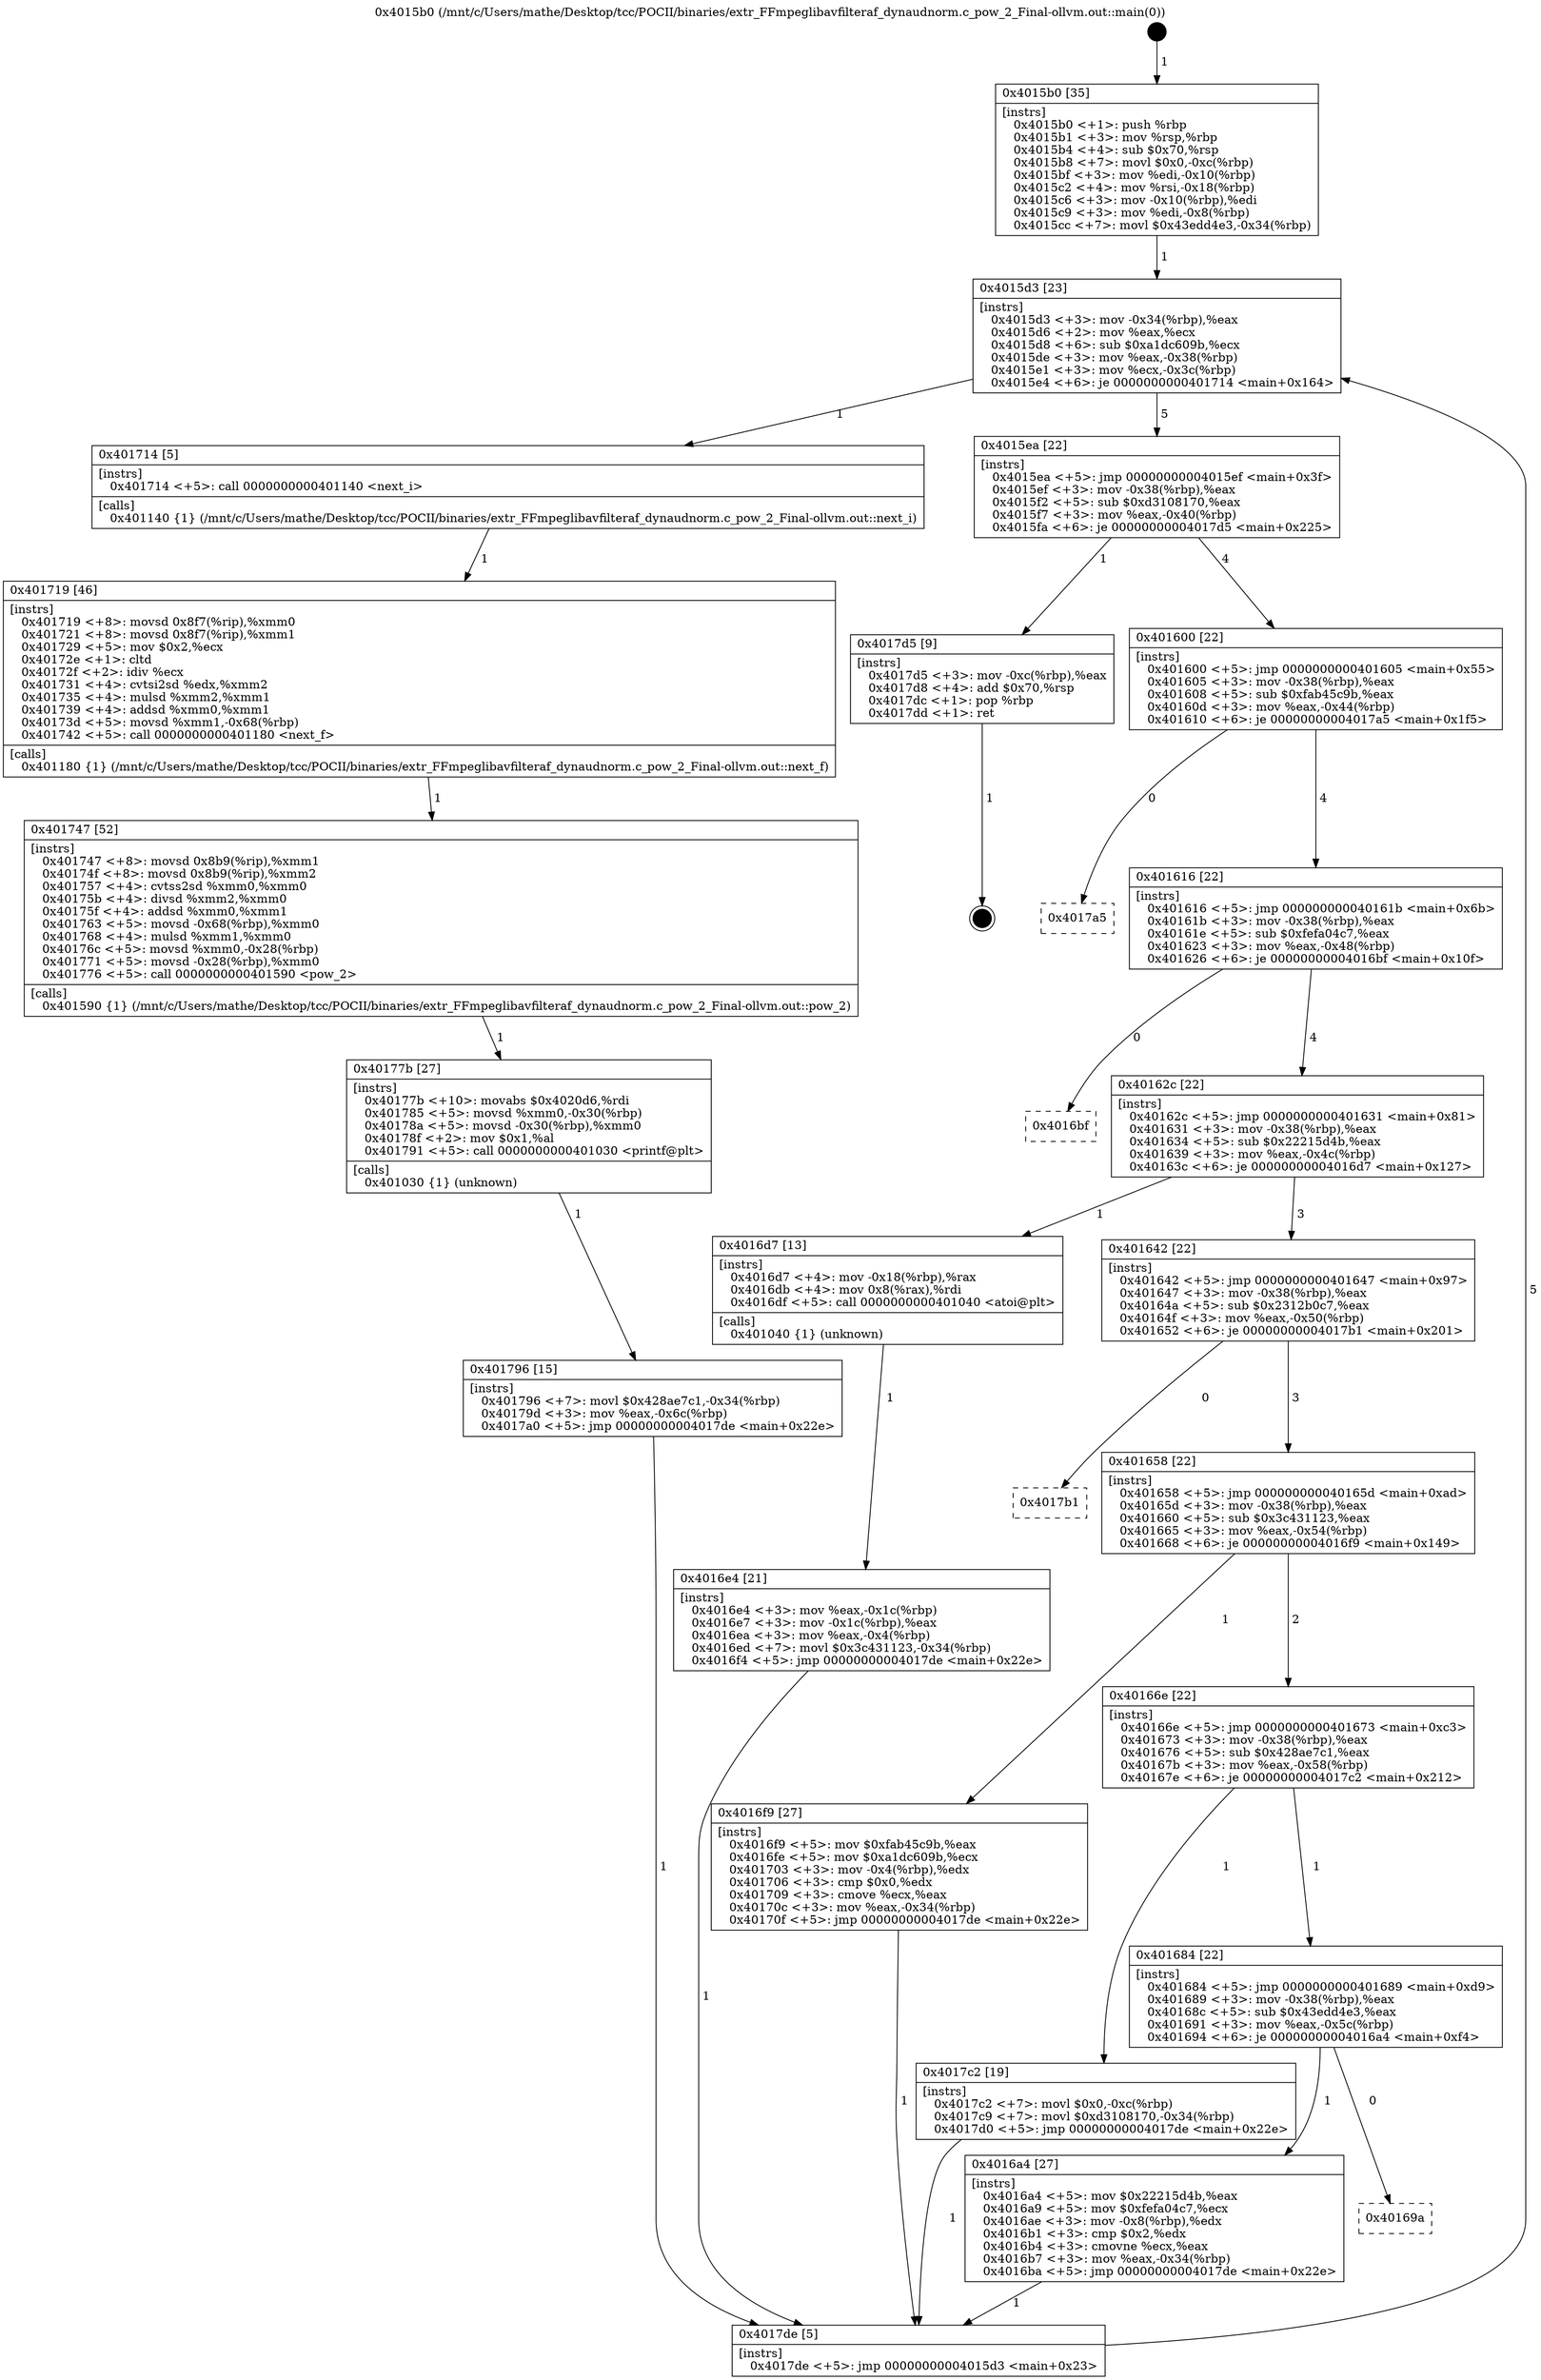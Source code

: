 digraph "0x4015b0" {
  label = "0x4015b0 (/mnt/c/Users/mathe/Desktop/tcc/POCII/binaries/extr_FFmpeglibavfilteraf_dynaudnorm.c_pow_2_Final-ollvm.out::main(0))"
  labelloc = "t"
  node[shape=record]

  Entry [label="",width=0.3,height=0.3,shape=circle,fillcolor=black,style=filled]
  "0x4015d3" [label="{
     0x4015d3 [23]\l
     | [instrs]\l
     &nbsp;&nbsp;0x4015d3 \<+3\>: mov -0x34(%rbp),%eax\l
     &nbsp;&nbsp;0x4015d6 \<+2\>: mov %eax,%ecx\l
     &nbsp;&nbsp;0x4015d8 \<+6\>: sub $0xa1dc609b,%ecx\l
     &nbsp;&nbsp;0x4015de \<+3\>: mov %eax,-0x38(%rbp)\l
     &nbsp;&nbsp;0x4015e1 \<+3\>: mov %ecx,-0x3c(%rbp)\l
     &nbsp;&nbsp;0x4015e4 \<+6\>: je 0000000000401714 \<main+0x164\>\l
  }"]
  "0x401714" [label="{
     0x401714 [5]\l
     | [instrs]\l
     &nbsp;&nbsp;0x401714 \<+5\>: call 0000000000401140 \<next_i\>\l
     | [calls]\l
     &nbsp;&nbsp;0x401140 \{1\} (/mnt/c/Users/mathe/Desktop/tcc/POCII/binaries/extr_FFmpeglibavfilteraf_dynaudnorm.c_pow_2_Final-ollvm.out::next_i)\l
  }"]
  "0x4015ea" [label="{
     0x4015ea [22]\l
     | [instrs]\l
     &nbsp;&nbsp;0x4015ea \<+5\>: jmp 00000000004015ef \<main+0x3f\>\l
     &nbsp;&nbsp;0x4015ef \<+3\>: mov -0x38(%rbp),%eax\l
     &nbsp;&nbsp;0x4015f2 \<+5\>: sub $0xd3108170,%eax\l
     &nbsp;&nbsp;0x4015f7 \<+3\>: mov %eax,-0x40(%rbp)\l
     &nbsp;&nbsp;0x4015fa \<+6\>: je 00000000004017d5 \<main+0x225\>\l
  }"]
  Exit [label="",width=0.3,height=0.3,shape=circle,fillcolor=black,style=filled,peripheries=2]
  "0x4017d5" [label="{
     0x4017d5 [9]\l
     | [instrs]\l
     &nbsp;&nbsp;0x4017d5 \<+3\>: mov -0xc(%rbp),%eax\l
     &nbsp;&nbsp;0x4017d8 \<+4\>: add $0x70,%rsp\l
     &nbsp;&nbsp;0x4017dc \<+1\>: pop %rbp\l
     &nbsp;&nbsp;0x4017dd \<+1\>: ret\l
  }"]
  "0x401600" [label="{
     0x401600 [22]\l
     | [instrs]\l
     &nbsp;&nbsp;0x401600 \<+5\>: jmp 0000000000401605 \<main+0x55\>\l
     &nbsp;&nbsp;0x401605 \<+3\>: mov -0x38(%rbp),%eax\l
     &nbsp;&nbsp;0x401608 \<+5\>: sub $0xfab45c9b,%eax\l
     &nbsp;&nbsp;0x40160d \<+3\>: mov %eax,-0x44(%rbp)\l
     &nbsp;&nbsp;0x401610 \<+6\>: je 00000000004017a5 \<main+0x1f5\>\l
  }"]
  "0x401796" [label="{
     0x401796 [15]\l
     | [instrs]\l
     &nbsp;&nbsp;0x401796 \<+7\>: movl $0x428ae7c1,-0x34(%rbp)\l
     &nbsp;&nbsp;0x40179d \<+3\>: mov %eax,-0x6c(%rbp)\l
     &nbsp;&nbsp;0x4017a0 \<+5\>: jmp 00000000004017de \<main+0x22e\>\l
  }"]
  "0x4017a5" [label="{
     0x4017a5\l
  }", style=dashed]
  "0x401616" [label="{
     0x401616 [22]\l
     | [instrs]\l
     &nbsp;&nbsp;0x401616 \<+5\>: jmp 000000000040161b \<main+0x6b\>\l
     &nbsp;&nbsp;0x40161b \<+3\>: mov -0x38(%rbp),%eax\l
     &nbsp;&nbsp;0x40161e \<+5\>: sub $0xfefa04c7,%eax\l
     &nbsp;&nbsp;0x401623 \<+3\>: mov %eax,-0x48(%rbp)\l
     &nbsp;&nbsp;0x401626 \<+6\>: je 00000000004016bf \<main+0x10f\>\l
  }"]
  "0x40177b" [label="{
     0x40177b [27]\l
     | [instrs]\l
     &nbsp;&nbsp;0x40177b \<+10\>: movabs $0x4020d6,%rdi\l
     &nbsp;&nbsp;0x401785 \<+5\>: movsd %xmm0,-0x30(%rbp)\l
     &nbsp;&nbsp;0x40178a \<+5\>: movsd -0x30(%rbp),%xmm0\l
     &nbsp;&nbsp;0x40178f \<+2\>: mov $0x1,%al\l
     &nbsp;&nbsp;0x401791 \<+5\>: call 0000000000401030 \<printf@plt\>\l
     | [calls]\l
     &nbsp;&nbsp;0x401030 \{1\} (unknown)\l
  }"]
  "0x4016bf" [label="{
     0x4016bf\l
  }", style=dashed]
  "0x40162c" [label="{
     0x40162c [22]\l
     | [instrs]\l
     &nbsp;&nbsp;0x40162c \<+5\>: jmp 0000000000401631 \<main+0x81\>\l
     &nbsp;&nbsp;0x401631 \<+3\>: mov -0x38(%rbp),%eax\l
     &nbsp;&nbsp;0x401634 \<+5\>: sub $0x22215d4b,%eax\l
     &nbsp;&nbsp;0x401639 \<+3\>: mov %eax,-0x4c(%rbp)\l
     &nbsp;&nbsp;0x40163c \<+6\>: je 00000000004016d7 \<main+0x127\>\l
  }"]
  "0x401747" [label="{
     0x401747 [52]\l
     | [instrs]\l
     &nbsp;&nbsp;0x401747 \<+8\>: movsd 0x8b9(%rip),%xmm1\l
     &nbsp;&nbsp;0x40174f \<+8\>: movsd 0x8b9(%rip),%xmm2\l
     &nbsp;&nbsp;0x401757 \<+4\>: cvtss2sd %xmm0,%xmm0\l
     &nbsp;&nbsp;0x40175b \<+4\>: divsd %xmm2,%xmm0\l
     &nbsp;&nbsp;0x40175f \<+4\>: addsd %xmm0,%xmm1\l
     &nbsp;&nbsp;0x401763 \<+5\>: movsd -0x68(%rbp),%xmm0\l
     &nbsp;&nbsp;0x401768 \<+4\>: mulsd %xmm1,%xmm0\l
     &nbsp;&nbsp;0x40176c \<+5\>: movsd %xmm0,-0x28(%rbp)\l
     &nbsp;&nbsp;0x401771 \<+5\>: movsd -0x28(%rbp),%xmm0\l
     &nbsp;&nbsp;0x401776 \<+5\>: call 0000000000401590 \<pow_2\>\l
     | [calls]\l
     &nbsp;&nbsp;0x401590 \{1\} (/mnt/c/Users/mathe/Desktop/tcc/POCII/binaries/extr_FFmpeglibavfilteraf_dynaudnorm.c_pow_2_Final-ollvm.out::pow_2)\l
  }"]
  "0x4016d7" [label="{
     0x4016d7 [13]\l
     | [instrs]\l
     &nbsp;&nbsp;0x4016d7 \<+4\>: mov -0x18(%rbp),%rax\l
     &nbsp;&nbsp;0x4016db \<+4\>: mov 0x8(%rax),%rdi\l
     &nbsp;&nbsp;0x4016df \<+5\>: call 0000000000401040 \<atoi@plt\>\l
     | [calls]\l
     &nbsp;&nbsp;0x401040 \{1\} (unknown)\l
  }"]
  "0x401642" [label="{
     0x401642 [22]\l
     | [instrs]\l
     &nbsp;&nbsp;0x401642 \<+5\>: jmp 0000000000401647 \<main+0x97\>\l
     &nbsp;&nbsp;0x401647 \<+3\>: mov -0x38(%rbp),%eax\l
     &nbsp;&nbsp;0x40164a \<+5\>: sub $0x2312b0c7,%eax\l
     &nbsp;&nbsp;0x40164f \<+3\>: mov %eax,-0x50(%rbp)\l
     &nbsp;&nbsp;0x401652 \<+6\>: je 00000000004017b1 \<main+0x201\>\l
  }"]
  "0x401719" [label="{
     0x401719 [46]\l
     | [instrs]\l
     &nbsp;&nbsp;0x401719 \<+8\>: movsd 0x8f7(%rip),%xmm0\l
     &nbsp;&nbsp;0x401721 \<+8\>: movsd 0x8f7(%rip),%xmm1\l
     &nbsp;&nbsp;0x401729 \<+5\>: mov $0x2,%ecx\l
     &nbsp;&nbsp;0x40172e \<+1\>: cltd\l
     &nbsp;&nbsp;0x40172f \<+2\>: idiv %ecx\l
     &nbsp;&nbsp;0x401731 \<+4\>: cvtsi2sd %edx,%xmm2\l
     &nbsp;&nbsp;0x401735 \<+4\>: mulsd %xmm2,%xmm1\l
     &nbsp;&nbsp;0x401739 \<+4\>: addsd %xmm0,%xmm1\l
     &nbsp;&nbsp;0x40173d \<+5\>: movsd %xmm1,-0x68(%rbp)\l
     &nbsp;&nbsp;0x401742 \<+5\>: call 0000000000401180 \<next_f\>\l
     | [calls]\l
     &nbsp;&nbsp;0x401180 \{1\} (/mnt/c/Users/mathe/Desktop/tcc/POCII/binaries/extr_FFmpeglibavfilteraf_dynaudnorm.c_pow_2_Final-ollvm.out::next_f)\l
  }"]
  "0x4017b1" [label="{
     0x4017b1\l
  }", style=dashed]
  "0x401658" [label="{
     0x401658 [22]\l
     | [instrs]\l
     &nbsp;&nbsp;0x401658 \<+5\>: jmp 000000000040165d \<main+0xad\>\l
     &nbsp;&nbsp;0x40165d \<+3\>: mov -0x38(%rbp),%eax\l
     &nbsp;&nbsp;0x401660 \<+5\>: sub $0x3c431123,%eax\l
     &nbsp;&nbsp;0x401665 \<+3\>: mov %eax,-0x54(%rbp)\l
     &nbsp;&nbsp;0x401668 \<+6\>: je 00000000004016f9 \<main+0x149\>\l
  }"]
  "0x4016e4" [label="{
     0x4016e4 [21]\l
     | [instrs]\l
     &nbsp;&nbsp;0x4016e4 \<+3\>: mov %eax,-0x1c(%rbp)\l
     &nbsp;&nbsp;0x4016e7 \<+3\>: mov -0x1c(%rbp),%eax\l
     &nbsp;&nbsp;0x4016ea \<+3\>: mov %eax,-0x4(%rbp)\l
     &nbsp;&nbsp;0x4016ed \<+7\>: movl $0x3c431123,-0x34(%rbp)\l
     &nbsp;&nbsp;0x4016f4 \<+5\>: jmp 00000000004017de \<main+0x22e\>\l
  }"]
  "0x4016f9" [label="{
     0x4016f9 [27]\l
     | [instrs]\l
     &nbsp;&nbsp;0x4016f9 \<+5\>: mov $0xfab45c9b,%eax\l
     &nbsp;&nbsp;0x4016fe \<+5\>: mov $0xa1dc609b,%ecx\l
     &nbsp;&nbsp;0x401703 \<+3\>: mov -0x4(%rbp),%edx\l
     &nbsp;&nbsp;0x401706 \<+3\>: cmp $0x0,%edx\l
     &nbsp;&nbsp;0x401709 \<+3\>: cmove %ecx,%eax\l
     &nbsp;&nbsp;0x40170c \<+3\>: mov %eax,-0x34(%rbp)\l
     &nbsp;&nbsp;0x40170f \<+5\>: jmp 00000000004017de \<main+0x22e\>\l
  }"]
  "0x40166e" [label="{
     0x40166e [22]\l
     | [instrs]\l
     &nbsp;&nbsp;0x40166e \<+5\>: jmp 0000000000401673 \<main+0xc3\>\l
     &nbsp;&nbsp;0x401673 \<+3\>: mov -0x38(%rbp),%eax\l
     &nbsp;&nbsp;0x401676 \<+5\>: sub $0x428ae7c1,%eax\l
     &nbsp;&nbsp;0x40167b \<+3\>: mov %eax,-0x58(%rbp)\l
     &nbsp;&nbsp;0x40167e \<+6\>: je 00000000004017c2 \<main+0x212\>\l
  }"]
  "0x4015b0" [label="{
     0x4015b0 [35]\l
     | [instrs]\l
     &nbsp;&nbsp;0x4015b0 \<+1\>: push %rbp\l
     &nbsp;&nbsp;0x4015b1 \<+3\>: mov %rsp,%rbp\l
     &nbsp;&nbsp;0x4015b4 \<+4\>: sub $0x70,%rsp\l
     &nbsp;&nbsp;0x4015b8 \<+7\>: movl $0x0,-0xc(%rbp)\l
     &nbsp;&nbsp;0x4015bf \<+3\>: mov %edi,-0x10(%rbp)\l
     &nbsp;&nbsp;0x4015c2 \<+4\>: mov %rsi,-0x18(%rbp)\l
     &nbsp;&nbsp;0x4015c6 \<+3\>: mov -0x10(%rbp),%edi\l
     &nbsp;&nbsp;0x4015c9 \<+3\>: mov %edi,-0x8(%rbp)\l
     &nbsp;&nbsp;0x4015cc \<+7\>: movl $0x43edd4e3,-0x34(%rbp)\l
  }"]
  "0x4017c2" [label="{
     0x4017c2 [19]\l
     | [instrs]\l
     &nbsp;&nbsp;0x4017c2 \<+7\>: movl $0x0,-0xc(%rbp)\l
     &nbsp;&nbsp;0x4017c9 \<+7\>: movl $0xd3108170,-0x34(%rbp)\l
     &nbsp;&nbsp;0x4017d0 \<+5\>: jmp 00000000004017de \<main+0x22e\>\l
  }"]
  "0x401684" [label="{
     0x401684 [22]\l
     | [instrs]\l
     &nbsp;&nbsp;0x401684 \<+5\>: jmp 0000000000401689 \<main+0xd9\>\l
     &nbsp;&nbsp;0x401689 \<+3\>: mov -0x38(%rbp),%eax\l
     &nbsp;&nbsp;0x40168c \<+5\>: sub $0x43edd4e3,%eax\l
     &nbsp;&nbsp;0x401691 \<+3\>: mov %eax,-0x5c(%rbp)\l
     &nbsp;&nbsp;0x401694 \<+6\>: je 00000000004016a4 \<main+0xf4\>\l
  }"]
  "0x4017de" [label="{
     0x4017de [5]\l
     | [instrs]\l
     &nbsp;&nbsp;0x4017de \<+5\>: jmp 00000000004015d3 \<main+0x23\>\l
  }"]
  "0x4016a4" [label="{
     0x4016a4 [27]\l
     | [instrs]\l
     &nbsp;&nbsp;0x4016a4 \<+5\>: mov $0x22215d4b,%eax\l
     &nbsp;&nbsp;0x4016a9 \<+5\>: mov $0xfefa04c7,%ecx\l
     &nbsp;&nbsp;0x4016ae \<+3\>: mov -0x8(%rbp),%edx\l
     &nbsp;&nbsp;0x4016b1 \<+3\>: cmp $0x2,%edx\l
     &nbsp;&nbsp;0x4016b4 \<+3\>: cmovne %ecx,%eax\l
     &nbsp;&nbsp;0x4016b7 \<+3\>: mov %eax,-0x34(%rbp)\l
     &nbsp;&nbsp;0x4016ba \<+5\>: jmp 00000000004017de \<main+0x22e\>\l
  }"]
  "0x40169a" [label="{
     0x40169a\l
  }", style=dashed]
  Entry -> "0x4015b0" [label=" 1"]
  "0x4015d3" -> "0x401714" [label=" 1"]
  "0x4015d3" -> "0x4015ea" [label=" 5"]
  "0x4017d5" -> Exit [label=" 1"]
  "0x4015ea" -> "0x4017d5" [label=" 1"]
  "0x4015ea" -> "0x401600" [label=" 4"]
  "0x4017c2" -> "0x4017de" [label=" 1"]
  "0x401600" -> "0x4017a5" [label=" 0"]
  "0x401600" -> "0x401616" [label=" 4"]
  "0x401796" -> "0x4017de" [label=" 1"]
  "0x401616" -> "0x4016bf" [label=" 0"]
  "0x401616" -> "0x40162c" [label=" 4"]
  "0x40177b" -> "0x401796" [label=" 1"]
  "0x40162c" -> "0x4016d7" [label=" 1"]
  "0x40162c" -> "0x401642" [label=" 3"]
  "0x401747" -> "0x40177b" [label=" 1"]
  "0x401642" -> "0x4017b1" [label=" 0"]
  "0x401642" -> "0x401658" [label=" 3"]
  "0x401719" -> "0x401747" [label=" 1"]
  "0x401658" -> "0x4016f9" [label=" 1"]
  "0x401658" -> "0x40166e" [label=" 2"]
  "0x401714" -> "0x401719" [label=" 1"]
  "0x40166e" -> "0x4017c2" [label=" 1"]
  "0x40166e" -> "0x401684" [label=" 1"]
  "0x4016f9" -> "0x4017de" [label=" 1"]
  "0x401684" -> "0x4016a4" [label=" 1"]
  "0x401684" -> "0x40169a" [label=" 0"]
  "0x4016a4" -> "0x4017de" [label=" 1"]
  "0x4015b0" -> "0x4015d3" [label=" 1"]
  "0x4017de" -> "0x4015d3" [label=" 5"]
  "0x4016d7" -> "0x4016e4" [label=" 1"]
  "0x4016e4" -> "0x4017de" [label=" 1"]
}

